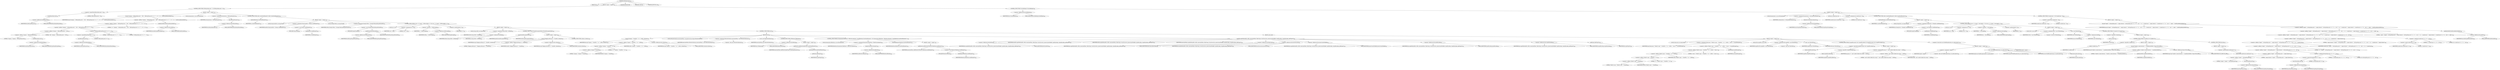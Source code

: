 digraph "doFileOperations" {  
"1443" [label = <(METHOD,doFileOperations)<SUB>612</SUB>> ]
"64" [label = <(PARAM,this)<SUB>612</SUB>> ]
"1444" [label = <(BLOCK,&lt;empty&gt;,&lt;empty&gt;)<SUB>612</SUB>> ]
"1445" [label = <(CONTROL_STRUCTURE,if (fileCopyMap.size() &gt; 0),if (fileCopyMap.size() &gt; 0))<SUB>613</SUB>> ]
"1446" [label = <(&lt;operator&gt;.greaterThan,fileCopyMap.size() &gt; 0)<SUB>613</SUB>> ]
"1447" [label = <(size,fileCopyMap.size())<SUB>613</SUB>> ]
"1448" [label = <(&lt;operator&gt;.fieldAccess,this.fileCopyMap)<SUB>613</SUB>> ]
"1449" [label = <(IDENTIFIER,this,fileCopyMap.size())<SUB>613</SUB>> ]
"1450" [label = <(FIELD_IDENTIFIER,fileCopyMap,fileCopyMap)<SUB>613</SUB>> ]
"1451" [label = <(LITERAL,0,fileCopyMap.size() &gt; 0)<SUB>613</SUB>> ]
"1452" [label = <(BLOCK,&lt;empty&gt;,&lt;empty&gt;)<SUB>613</SUB>> ]
"1453" [label = <(log,log(&quot;Copying &quot; + fileCopyMap.size() + &quot; file&quot; + (fileCopyMap.size() == 1 ? &quot;&quot; : &quot;s&quot;) + &quot; to &quot; + destDir.getAbsolutePath()))<SUB>614</SUB>> ]
"63" [label = <(IDENTIFIER,this,log(&quot;Copying &quot; + fileCopyMap.size() + &quot; file&quot; + (fileCopyMap.size() == 1 ? &quot;&quot; : &quot;s&quot;) + &quot; to &quot; + destDir.getAbsolutePath()))<SUB>614</SUB>> ]
"1454" [label = <(&lt;operator&gt;.addition,&quot;Copying &quot; + fileCopyMap.size() + &quot; file&quot; + (fileCopyMap.size() == 1 ? &quot;&quot; : &quot;s&quot;) + &quot; to &quot; + destDir.getAbsolutePath())<SUB>614</SUB>> ]
"1455" [label = <(&lt;operator&gt;.addition,&quot;Copying &quot; + fileCopyMap.size() + &quot; file&quot; + (fileCopyMap.size() == 1 ? &quot;&quot; : &quot;s&quot;) + &quot; to &quot;)<SUB>614</SUB>> ]
"1456" [label = <(&lt;operator&gt;.addition,&quot;Copying &quot; + fileCopyMap.size() + &quot; file&quot; + (fileCopyMap.size() == 1 ? &quot;&quot; : &quot;s&quot;))<SUB>614</SUB>> ]
"1457" [label = <(&lt;operator&gt;.addition,&quot;Copying &quot; + fileCopyMap.size() + &quot; file&quot;)<SUB>614</SUB>> ]
"1458" [label = <(&lt;operator&gt;.addition,&quot;Copying &quot; + fileCopyMap.size())<SUB>614</SUB>> ]
"1459" [label = <(LITERAL,&quot;Copying &quot;,&quot;Copying &quot; + fileCopyMap.size())<SUB>614</SUB>> ]
"1460" [label = <(size,fileCopyMap.size())<SUB>614</SUB>> ]
"1461" [label = <(&lt;operator&gt;.fieldAccess,this.fileCopyMap)<SUB>614</SUB>> ]
"1462" [label = <(IDENTIFIER,this,fileCopyMap.size())<SUB>614</SUB>> ]
"1463" [label = <(FIELD_IDENTIFIER,fileCopyMap,fileCopyMap)<SUB>614</SUB>> ]
"1464" [label = <(LITERAL,&quot; file&quot;,&quot;Copying &quot; + fileCopyMap.size() + &quot; file&quot;)<SUB>615</SUB>> ]
"1465" [label = <(&lt;operator&gt;.conditional,fileCopyMap.size() == 1 ? &quot;&quot; : &quot;s&quot;)<SUB>615</SUB>> ]
"1466" [label = <(&lt;operator&gt;.equals,fileCopyMap.size() == 1)<SUB>615</SUB>> ]
"1467" [label = <(size,fileCopyMap.size())<SUB>615</SUB>> ]
"1468" [label = <(&lt;operator&gt;.fieldAccess,this.fileCopyMap)<SUB>615</SUB>> ]
"1469" [label = <(IDENTIFIER,this,fileCopyMap.size())<SUB>615</SUB>> ]
"1470" [label = <(FIELD_IDENTIFIER,fileCopyMap,fileCopyMap)<SUB>615</SUB>> ]
"1471" [label = <(LITERAL,1,fileCopyMap.size() == 1)<SUB>615</SUB>> ]
"1472" [label = <(LITERAL,&quot;&quot;,fileCopyMap.size() == 1 ? &quot;&quot; : &quot;s&quot;)<SUB>615</SUB>> ]
"1473" [label = <(LITERAL,&quot;s&quot;,fileCopyMap.size() == 1 ? &quot;&quot; : &quot;s&quot;)<SUB>615</SUB>> ]
"1474" [label = <(LITERAL,&quot; to &quot;,&quot;Copying &quot; + fileCopyMap.size() + &quot; file&quot; + (fileCopyMap.size() == 1 ? &quot;&quot; : &quot;s&quot;) + &quot; to &quot;)<SUB>616</SUB>> ]
"1475" [label = <(getAbsolutePath,destDir.getAbsolutePath())<SUB>616</SUB>> ]
"1476" [label = <(&lt;operator&gt;.fieldAccess,this.destDir)<SUB>616</SUB>> ]
"1477" [label = <(IDENTIFIER,this,destDir.getAbsolutePath())<SUB>616</SUB>> ]
"1478" [label = <(FIELD_IDENTIFIER,destDir,destDir)<SUB>616</SUB>> ]
"1479" [label = <(LOCAL,Enumeration e: java.util.Enumeration)> ]
"1480" [label = <(&lt;operator&gt;.assignment,Enumeration e = fileCopyMap.keys())<SUB>618</SUB>> ]
"1481" [label = <(IDENTIFIER,e,Enumeration e = fileCopyMap.keys())<SUB>618</SUB>> ]
"1482" [label = <(keys,fileCopyMap.keys())<SUB>618</SUB>> ]
"1483" [label = <(&lt;operator&gt;.fieldAccess,this.fileCopyMap)<SUB>618</SUB>> ]
"1484" [label = <(IDENTIFIER,this,fileCopyMap.keys())<SUB>618</SUB>> ]
"1485" [label = <(FIELD_IDENTIFIER,fileCopyMap,fileCopyMap)<SUB>618</SUB>> ]
"1486" [label = <(CONTROL_STRUCTURE,while (e.hasMoreElements()),while (e.hasMoreElements()))<SUB>619</SUB>> ]
"1487" [label = <(hasMoreElements,e.hasMoreElements())<SUB>619</SUB>> ]
"1488" [label = <(IDENTIFIER,e,e.hasMoreElements())<SUB>619</SUB>> ]
"1489" [label = <(BLOCK,&lt;empty&gt;,&lt;empty&gt;)<SUB>619</SUB>> ]
"1490" [label = <(LOCAL,String fromFile: java.lang.String)> ]
"1491" [label = <(&lt;operator&gt;.assignment,String fromFile = (String) e.nextElement())<SUB>620</SUB>> ]
"1492" [label = <(IDENTIFIER,fromFile,String fromFile = (String) e.nextElement())<SUB>620</SUB>> ]
"1493" [label = <(&lt;operator&gt;.cast,(String) e.nextElement())<SUB>620</SUB>> ]
"1494" [label = <(TYPE_REF,String,String)<SUB>620</SUB>> ]
"1495" [label = <(nextElement,e.nextElement())<SUB>620</SUB>> ]
"1496" [label = <(IDENTIFIER,e,e.nextElement())<SUB>620</SUB>> ]
"1497" [label = <(LOCAL,String[] toFiles: java.lang.String[])> ]
"1498" [label = <(&lt;operator&gt;.assignment,String[] toFiles = (String[]) fileCopyMap.get(fromFile))<SUB>621</SUB>> ]
"1499" [label = <(IDENTIFIER,toFiles,String[] toFiles = (String[]) fileCopyMap.get(fromFile))<SUB>621</SUB>> ]
"1500" [label = <(&lt;operator&gt;.cast,(String[]) fileCopyMap.get(fromFile))<SUB>621</SUB>> ]
"1501" [label = <(TYPE_REF,String[],String[])<SUB>621</SUB>> ]
"1502" [label = <(get,fileCopyMap.get(fromFile))<SUB>621</SUB>> ]
"1503" [label = <(&lt;operator&gt;.fieldAccess,this.fileCopyMap)<SUB>621</SUB>> ]
"1504" [label = <(IDENTIFIER,this,fileCopyMap.get(fromFile))<SUB>621</SUB>> ]
"1505" [label = <(FIELD_IDENTIFIER,fileCopyMap,fileCopyMap)<SUB>621</SUB>> ]
"1506" [label = <(IDENTIFIER,fromFile,fileCopyMap.get(fromFile))<SUB>621</SUB>> ]
"1507" [label = <(CONTROL_STRUCTURE,for (int i = 0; Some(i &lt; toFiles.length); i++),for (int i = 0; Some(i &lt; toFiles.length); i++))<SUB>623</SUB>> ]
"1508" [label = <(LOCAL,int i: int)> ]
"1509" [label = <(&lt;operator&gt;.assignment,int i = 0)<SUB>623</SUB>> ]
"1510" [label = <(IDENTIFIER,i,int i = 0)<SUB>623</SUB>> ]
"1511" [label = <(LITERAL,0,int i = 0)<SUB>623</SUB>> ]
"1512" [label = <(&lt;operator&gt;.lessThan,i &lt; toFiles.length)<SUB>623</SUB>> ]
"1513" [label = <(IDENTIFIER,i,i &lt; toFiles.length)<SUB>623</SUB>> ]
"1514" [label = <(&lt;operator&gt;.fieldAccess,toFiles.length)<SUB>623</SUB>> ]
"1515" [label = <(IDENTIFIER,toFiles,i &lt; toFiles.length)<SUB>623</SUB>> ]
"1516" [label = <(FIELD_IDENTIFIER,length,length)<SUB>623</SUB>> ]
"1517" [label = <(&lt;operator&gt;.postIncrement,i++)<SUB>623</SUB>> ]
"1518" [label = <(IDENTIFIER,i,i++)<SUB>623</SUB>> ]
"1519" [label = <(BLOCK,&lt;empty&gt;,&lt;empty&gt;)<SUB>623</SUB>> ]
"1520" [label = <(LOCAL,String toFile: java.lang.String)> ]
"1521" [label = <(&lt;operator&gt;.assignment,String toFile = toFiles[i])<SUB>624</SUB>> ]
"1522" [label = <(IDENTIFIER,toFile,String toFile = toFiles[i])<SUB>624</SUB>> ]
"1523" [label = <(&lt;operator&gt;.indexAccess,toFiles[i])<SUB>624</SUB>> ]
"1524" [label = <(IDENTIFIER,toFiles,String toFile = toFiles[i])<SUB>624</SUB>> ]
"1525" [label = <(IDENTIFIER,i,String toFile = toFiles[i])<SUB>624</SUB>> ]
"1526" [label = <(CONTROL_STRUCTURE,if (fromFile.equals(toFile)),if (fromFile.equals(toFile)))<SUB>626</SUB>> ]
"1527" [label = <(equals,fromFile.equals(toFile))<SUB>626</SUB>> ]
"1528" [label = <(IDENTIFIER,fromFile,fromFile.equals(toFile))<SUB>626</SUB>> ]
"1529" [label = <(IDENTIFIER,toFile,fromFile.equals(toFile))<SUB>626</SUB>> ]
"1530" [label = <(BLOCK,&lt;empty&gt;,&lt;empty&gt;)<SUB>626</SUB>> ]
"1531" [label = <(log,log(&quot;Skipping self-copy of &quot; + fromFile, verbosity))<SUB>627</SUB>> ]
"65" [label = <(IDENTIFIER,this,log(&quot;Skipping self-copy of &quot; + fromFile, verbosity))<SUB>627</SUB>> ]
"1532" [label = <(&lt;operator&gt;.addition,&quot;Skipping self-copy of &quot; + fromFile)<SUB>627</SUB>> ]
"1533" [label = <(LITERAL,&quot;Skipping self-copy of &quot;,&quot;Skipping self-copy of &quot; + fromFile)<SUB>627</SUB>> ]
"1534" [label = <(IDENTIFIER,fromFile,&quot;Skipping self-copy of &quot; + fromFile)<SUB>627</SUB>> ]
"1535" [label = <(&lt;operator&gt;.fieldAccess,this.verbosity)<SUB>627</SUB>> ]
"1536" [label = <(IDENTIFIER,this,log(&quot;Skipping self-copy of &quot; + fromFile, verbosity))<SUB>627</SUB>> ]
"1537" [label = <(FIELD_IDENTIFIER,verbosity,verbosity)<SUB>627</SUB>> ]
"1538" [label = <(CONTROL_STRUCTURE,continue;,continue;)<SUB>628</SUB>> ]
"1539" [label = <(CONTROL_STRUCTURE,try,try)<SUB>631</SUB>> ]
"1540" [label = <(BLOCK,try,try)<SUB>631</SUB>> ]
"1541" [label = <(log,log(&quot;Copying &quot; + fromFile + &quot; to &quot; + toFile, verbosity))<SUB>632</SUB>> ]
"66" [label = <(IDENTIFIER,this,log(&quot;Copying &quot; + fromFile + &quot; to &quot; + toFile, verbosity))<SUB>632</SUB>> ]
"1542" [label = <(&lt;operator&gt;.addition,&quot;Copying &quot; + fromFile + &quot; to &quot; + toFile)<SUB>632</SUB>> ]
"1543" [label = <(&lt;operator&gt;.addition,&quot;Copying &quot; + fromFile + &quot; to &quot;)<SUB>632</SUB>> ]
"1544" [label = <(&lt;operator&gt;.addition,&quot;Copying &quot; + fromFile)<SUB>632</SUB>> ]
"1545" [label = <(LITERAL,&quot;Copying &quot;,&quot;Copying &quot; + fromFile)<SUB>632</SUB>> ]
"1546" [label = <(IDENTIFIER,fromFile,&quot;Copying &quot; + fromFile)<SUB>632</SUB>> ]
"1547" [label = <(LITERAL,&quot; to &quot;,&quot;Copying &quot; + fromFile + &quot; to &quot;)<SUB>632</SUB>> ]
"1548" [label = <(IDENTIFIER,toFile,&quot;Copying &quot; + fromFile + &quot; to &quot; + toFile)<SUB>632</SUB>> ]
"1549" [label = <(&lt;operator&gt;.fieldAccess,this.verbosity)<SUB>632</SUB>> ]
"1550" [label = <(IDENTIFIER,this,log(&quot;Copying &quot; + fromFile + &quot; to &quot; + toFile, verbosity))<SUB>632</SUB>> ]
"1551" [label = <(FIELD_IDENTIFIER,verbosity,verbosity)<SUB>632</SUB>> ]
"68" [label = <(LOCAL,FilterSetCollection executionFilters: org.apache.tools.ant.types.FilterSetCollection)> ]
"1552" [label = <(&lt;operator&gt;.assignment,FilterSetCollection executionFilters = new FilterSetCollection())<SUB>634</SUB>> ]
"1553" [label = <(IDENTIFIER,executionFilters,FilterSetCollection executionFilters = new FilterSetCollection())<SUB>634</SUB>> ]
"1554" [label = <(&lt;operator&gt;.alloc,new FilterSetCollection())<SUB>635</SUB>> ]
"1555" [label = <(&lt;init&gt;,new FilterSetCollection())<SUB>635</SUB>> ]
"67" [label = <(IDENTIFIER,executionFilters,new FilterSetCollection())<SUB>634</SUB>> ]
"1556" [label = <(CONTROL_STRUCTURE,if (filtering),if (filtering))<SUB>636</SUB>> ]
"1557" [label = <(&lt;operator&gt;.fieldAccess,this.filtering)<SUB>636</SUB>> ]
"1558" [label = <(IDENTIFIER,this,if (filtering))<SUB>636</SUB>> ]
"1559" [label = <(FIELD_IDENTIFIER,filtering,filtering)<SUB>636</SUB>> ]
"1560" [label = <(BLOCK,&lt;empty&gt;,&lt;empty&gt;)<SUB>636</SUB>> ]
"1561" [label = <(addFilterSet,addFilterSet(getProject().getGlobalFilterSet()))<SUB>637</SUB>> ]
"1562" [label = <(IDENTIFIER,executionFilters,addFilterSet(getProject().getGlobalFilterSet()))<SUB>637</SUB>> ]
"1563" [label = <(getGlobalFilterSet,getGlobalFilterSet())<SUB>638</SUB>> ]
"1564" [label = <(getProject,getProject())<SUB>638</SUB>> ]
"69" [label = <(IDENTIFIER,this,getProject())<SUB>638</SUB>> ]
"1565" [label = <(CONTROL_STRUCTURE,for (Enumeration filterEnum = filterSets.elements(); Some(filterEnum.hasMoreElements()); ),for (Enumeration filterEnum = filterSets.elements(); Some(filterEnum.hasMoreElements()); ))<SUB>640</SUB>> ]
"1566" [label = <(LOCAL,Enumeration filterEnum: java.util.Enumeration)> ]
"1567" [label = <(&lt;operator&gt;.assignment,Enumeration filterEnum = filterSets.elements())<SUB>640</SUB>> ]
"1568" [label = <(IDENTIFIER,filterEnum,Enumeration filterEnum = filterSets.elements())<SUB>640</SUB>> ]
"1569" [label = <(elements,filterSets.elements())<SUB>640</SUB>> ]
"1570" [label = <(&lt;operator&gt;.fieldAccess,this.filterSets)<SUB>640</SUB>> ]
"1571" [label = <(IDENTIFIER,this,filterSets.elements())<SUB>640</SUB>> ]
"1572" [label = <(FIELD_IDENTIFIER,filterSets,filterSets)<SUB>640</SUB>> ]
"1573" [label = <(hasMoreElements,filterEnum.hasMoreElements())<SUB>641</SUB>> ]
"1574" [label = <(IDENTIFIER,filterEnum,filterEnum.hasMoreElements())<SUB>641</SUB>> ]
"1575" [label = <(BLOCK,&lt;empty&gt;,&lt;empty&gt;)<SUB>641</SUB>> ]
"1576" [label = <(addFilterSet,addFilterSet((FilterSet) filterEnum.nextElement()))<SUB>642</SUB>> ]
"1577" [label = <(IDENTIFIER,executionFilters,addFilterSet((FilterSet) filterEnum.nextElement()))<SUB>642</SUB>> ]
"1578" [label = <(&lt;operator&gt;.cast,(FilterSet) filterEnum.nextElement())<SUB>643</SUB>> ]
"1579" [label = <(TYPE_REF,FilterSet,FilterSet)<SUB>643</SUB>> ]
"1580" [label = <(nextElement,filterEnum.nextElement())<SUB>643</SUB>> ]
"1581" [label = <(IDENTIFIER,filterEnum,filterEnum.nextElement())<SUB>643</SUB>> ]
"1582" [label = <(copyFile,copyFile(fromFile, toFile, executionFilters, filterChains, forceOverwrite, preserveLastModified, inputEncoding, outputEncoding, getProject()))<SUB>645</SUB>> ]
"1583" [label = <(&lt;operator&gt;.fieldAccess,this.fileUtils)<SUB>645</SUB>> ]
"1584" [label = <(IDENTIFIER,this,copyFile(fromFile, toFile, executionFilters, filterChains, forceOverwrite, preserveLastModified, inputEncoding, outputEncoding, getProject()))<SUB>645</SUB>> ]
"1585" [label = <(FIELD_IDENTIFIER,fileUtils,fileUtils)<SUB>645</SUB>> ]
"1586" [label = <(IDENTIFIER,fromFile,copyFile(fromFile, toFile, executionFilters, filterChains, forceOverwrite, preserveLastModified, inputEncoding, outputEncoding, getProject()))<SUB>645</SUB>> ]
"1587" [label = <(IDENTIFIER,toFile,copyFile(fromFile, toFile, executionFilters, filterChains, forceOverwrite, preserveLastModified, inputEncoding, outputEncoding, getProject()))<SUB>645</SUB>> ]
"1588" [label = <(IDENTIFIER,executionFilters,copyFile(fromFile, toFile, executionFilters, filterChains, forceOverwrite, preserveLastModified, inputEncoding, outputEncoding, getProject()))<SUB>645</SUB>> ]
"1589" [label = <(&lt;operator&gt;.fieldAccess,this.filterChains)<SUB>646</SUB>> ]
"1590" [label = <(IDENTIFIER,this,copyFile(fromFile, toFile, executionFilters, filterChains, forceOverwrite, preserveLastModified, inputEncoding, outputEncoding, getProject()))<SUB>646</SUB>> ]
"1591" [label = <(FIELD_IDENTIFIER,filterChains,filterChains)<SUB>646</SUB>> ]
"1592" [label = <(&lt;operator&gt;.fieldAccess,this.forceOverwrite)<SUB>646</SUB>> ]
"1593" [label = <(IDENTIFIER,this,copyFile(fromFile, toFile, executionFilters, filterChains, forceOverwrite, preserveLastModified, inputEncoding, outputEncoding, getProject()))<SUB>646</SUB>> ]
"1594" [label = <(FIELD_IDENTIFIER,forceOverwrite,forceOverwrite)<SUB>646</SUB>> ]
"1595" [label = <(&lt;operator&gt;.fieldAccess,this.preserveLastModified)<SUB>647</SUB>> ]
"1596" [label = <(IDENTIFIER,this,copyFile(fromFile, toFile, executionFilters, filterChains, forceOverwrite, preserveLastModified, inputEncoding, outputEncoding, getProject()))<SUB>647</SUB>> ]
"1597" [label = <(FIELD_IDENTIFIER,preserveLastModified,preserveLastModified)<SUB>647</SUB>> ]
"1598" [label = <(&lt;operator&gt;.fieldAccess,this.inputEncoding)<SUB>647</SUB>> ]
"1599" [label = <(IDENTIFIER,this,copyFile(fromFile, toFile, executionFilters, filterChains, forceOverwrite, preserveLastModified, inputEncoding, outputEncoding, getProject()))<SUB>647</SUB>> ]
"1600" [label = <(FIELD_IDENTIFIER,inputEncoding,inputEncoding)<SUB>647</SUB>> ]
"1601" [label = <(&lt;operator&gt;.fieldAccess,this.outputEncoding)<SUB>648</SUB>> ]
"1602" [label = <(IDENTIFIER,this,copyFile(fromFile, toFile, executionFilters, filterChains, forceOverwrite, preserveLastModified, inputEncoding, outputEncoding, getProject()))<SUB>648</SUB>> ]
"1603" [label = <(FIELD_IDENTIFIER,outputEncoding,outputEncoding)<SUB>648</SUB>> ]
"1604" [label = <(getProject,getProject())<SUB>648</SUB>> ]
"70" [label = <(IDENTIFIER,this,getProject())<SUB>648</SUB>> ]
"1605" [label = <(BLOCK,catch,catch)> ]
"1606" [label = <(BLOCK,&lt;empty&gt;,&lt;empty&gt;)<SUB>649</SUB>> ]
"1607" [label = <(LOCAL,String msg: java.lang.String)> ]
"1608" [label = <(&lt;operator&gt;.assignment,String msg = &quot;Failed to copy &quot; + fromFile + &quot; to &quot; + toFile + &quot; due to &quot; + ioe.getMessage())<SUB>650</SUB>> ]
"1609" [label = <(IDENTIFIER,msg,String msg = &quot;Failed to copy &quot; + fromFile + &quot; to &quot; + toFile + &quot; due to &quot; + ioe.getMessage())<SUB>650</SUB>> ]
"1610" [label = <(&lt;operator&gt;.addition,&quot;Failed to copy &quot; + fromFile + &quot; to &quot; + toFile + &quot; due to &quot; + ioe.getMessage())<SUB>650</SUB>> ]
"1611" [label = <(&lt;operator&gt;.addition,&quot;Failed to copy &quot; + fromFile + &quot; to &quot; + toFile + &quot; due to &quot;)<SUB>650</SUB>> ]
"1612" [label = <(&lt;operator&gt;.addition,&quot;Failed to copy &quot; + fromFile + &quot; to &quot; + toFile)<SUB>650</SUB>> ]
"1613" [label = <(&lt;operator&gt;.addition,&quot;Failed to copy &quot; + fromFile + &quot; to &quot;)<SUB>650</SUB>> ]
"1614" [label = <(&lt;operator&gt;.addition,&quot;Failed to copy &quot; + fromFile)<SUB>650</SUB>> ]
"1615" [label = <(LITERAL,&quot;Failed to copy &quot;,&quot;Failed to copy &quot; + fromFile)<SUB>650</SUB>> ]
"1616" [label = <(IDENTIFIER,fromFile,&quot;Failed to copy &quot; + fromFile)<SUB>650</SUB>> ]
"1617" [label = <(LITERAL,&quot; to &quot;,&quot;Failed to copy &quot; + fromFile + &quot; to &quot;)<SUB>650</SUB>> ]
"1618" [label = <(IDENTIFIER,toFile,&quot;Failed to copy &quot; + fromFile + &quot; to &quot; + toFile)<SUB>650</SUB>> ]
"1619" [label = <(LITERAL,&quot; due to &quot;,&quot;Failed to copy &quot; + fromFile + &quot; to &quot; + toFile + &quot; due to &quot;)<SUB>651</SUB>> ]
"1620" [label = <(getMessage,ioe.getMessage())<SUB>651</SUB>> ]
"1621" [label = <(IDENTIFIER,ioe,ioe.getMessage())<SUB>651</SUB>> ]
"72" [label = <(LOCAL,File targetFile: java.io.File)> ]
"1622" [label = <(&lt;operator&gt;.assignment,File targetFile = new File(toFile))<SUB>652</SUB>> ]
"1623" [label = <(IDENTIFIER,targetFile,File targetFile = new File(toFile))<SUB>652</SUB>> ]
"1624" [label = <(&lt;operator&gt;.alloc,new File(toFile))<SUB>652</SUB>> ]
"1625" [label = <(&lt;init&gt;,new File(toFile))<SUB>652</SUB>> ]
"71" [label = <(IDENTIFIER,targetFile,new File(toFile))<SUB>652</SUB>> ]
"1626" [label = <(IDENTIFIER,toFile,new File(toFile))<SUB>652</SUB>> ]
"1627" [label = <(CONTROL_STRUCTURE,if (targetFile.exists() &amp;&amp; !targetFile.delete()),if (targetFile.exists() &amp;&amp; !targetFile.delete()))<SUB>653</SUB>> ]
"1628" [label = <(&lt;operator&gt;.logicalAnd,targetFile.exists() &amp;&amp; !targetFile.delete())<SUB>653</SUB>> ]
"1629" [label = <(exists,targetFile.exists())<SUB>653</SUB>> ]
"1630" [label = <(IDENTIFIER,targetFile,targetFile.exists())<SUB>653</SUB>> ]
"1631" [label = <(&lt;operator&gt;.logicalNot,!targetFile.delete())<SUB>653</SUB>> ]
"1632" [label = <(delete,targetFile.delete())<SUB>653</SUB>> ]
"1633" [label = <(IDENTIFIER,targetFile,targetFile.delete())<SUB>653</SUB>> ]
"1634" [label = <(BLOCK,&lt;empty&gt;,&lt;empty&gt;)<SUB>653</SUB>> ]
"1635" [label = <(&lt;operator&gt;.assignmentPlus,msg += &quot; and I couldn't delete the corrupt &quot; + toFile)<SUB>654</SUB>> ]
"1636" [label = <(IDENTIFIER,msg,msg += &quot; and I couldn't delete the corrupt &quot; + toFile)<SUB>654</SUB>> ]
"1637" [label = <(&lt;operator&gt;.addition,&quot; and I couldn't delete the corrupt &quot; + toFile)<SUB>654</SUB>> ]
"1638" [label = <(LITERAL,&quot; and I couldn't delete the corrupt &quot;,&quot; and I couldn't delete the corrupt &quot; + toFile)<SUB>654</SUB>> ]
"1639" [label = <(IDENTIFIER,toFile,&quot; and I couldn't delete the corrupt &quot; + toFile)<SUB>654</SUB>> ]
"1640" [label = <(&lt;operator&gt;.throw,throw new BuildException(msg, ioe, getLocation());)<SUB>656</SUB>> ]
"1641" [label = <(BLOCK,&lt;empty&gt;,&lt;empty&gt;)<SUB>656</SUB>> ]
"1642" [label = <(&lt;operator&gt;.assignment,&lt;empty&gt;)> ]
"1643" [label = <(IDENTIFIER,$obj30,&lt;empty&gt;)> ]
"1644" [label = <(&lt;operator&gt;.alloc,new BuildException(msg, ioe, getLocation()))<SUB>656</SUB>> ]
"1645" [label = <(&lt;init&gt;,new BuildException(msg, ioe, getLocation()))<SUB>656</SUB>> ]
"1646" [label = <(IDENTIFIER,$obj30,new BuildException(msg, ioe, getLocation()))> ]
"1647" [label = <(IDENTIFIER,msg,new BuildException(msg, ioe, getLocation()))<SUB>656</SUB>> ]
"1648" [label = <(IDENTIFIER,ioe,new BuildException(msg, ioe, getLocation()))<SUB>656</SUB>> ]
"1649" [label = <(getLocation,getLocation())<SUB>656</SUB>> ]
"73" [label = <(IDENTIFIER,this,getLocation())<SUB>656</SUB>> ]
"1650" [label = <(IDENTIFIER,$obj30,&lt;empty&gt;)> ]
"1651" [label = <(CONTROL_STRUCTURE,if (includeEmpty),if (includeEmpty))<SUB>662</SUB>> ]
"1652" [label = <(&lt;operator&gt;.fieldAccess,this.includeEmpty)<SUB>662</SUB>> ]
"1653" [label = <(IDENTIFIER,this,if (includeEmpty))<SUB>662</SUB>> ]
"1654" [label = <(FIELD_IDENTIFIER,includeEmpty,includeEmpty)<SUB>662</SUB>> ]
"1655" [label = <(BLOCK,&lt;empty&gt;,&lt;empty&gt;)<SUB>662</SUB>> ]
"1656" [label = <(LOCAL,Enumeration e: java.util.Enumeration)> ]
"1657" [label = <(&lt;operator&gt;.assignment,Enumeration e = dirCopyMap.elements())<SUB>663</SUB>> ]
"1658" [label = <(IDENTIFIER,e,Enumeration e = dirCopyMap.elements())<SUB>663</SUB>> ]
"1659" [label = <(elements,dirCopyMap.elements())<SUB>663</SUB>> ]
"1660" [label = <(&lt;operator&gt;.fieldAccess,this.dirCopyMap)<SUB>663</SUB>> ]
"1661" [label = <(IDENTIFIER,this,dirCopyMap.elements())<SUB>663</SUB>> ]
"1662" [label = <(FIELD_IDENTIFIER,dirCopyMap,dirCopyMap)<SUB>663</SUB>> ]
"1663" [label = <(LOCAL,int createCount: int)> ]
"1664" [label = <(&lt;operator&gt;.assignment,int createCount = 0)<SUB>664</SUB>> ]
"1665" [label = <(IDENTIFIER,createCount,int createCount = 0)<SUB>664</SUB>> ]
"1666" [label = <(LITERAL,0,int createCount = 0)<SUB>664</SUB>> ]
"1667" [label = <(CONTROL_STRUCTURE,while (e.hasMoreElements()),while (e.hasMoreElements()))<SUB>665</SUB>> ]
"1668" [label = <(hasMoreElements,e.hasMoreElements())<SUB>665</SUB>> ]
"1669" [label = <(IDENTIFIER,e,e.hasMoreElements())<SUB>665</SUB>> ]
"1670" [label = <(BLOCK,&lt;empty&gt;,&lt;empty&gt;)<SUB>665</SUB>> ]
"1671" [label = <(LOCAL,String[] dirs: java.lang.String[])> ]
"1672" [label = <(&lt;operator&gt;.assignment,String[] dirs = (String[]) e.nextElement())<SUB>666</SUB>> ]
"1673" [label = <(IDENTIFIER,dirs,String[] dirs = (String[]) e.nextElement())<SUB>666</SUB>> ]
"1674" [label = <(&lt;operator&gt;.cast,(String[]) e.nextElement())<SUB>666</SUB>> ]
"1675" [label = <(TYPE_REF,String[],String[])<SUB>666</SUB>> ]
"1676" [label = <(nextElement,e.nextElement())<SUB>666</SUB>> ]
"1677" [label = <(IDENTIFIER,e,e.nextElement())<SUB>666</SUB>> ]
"1678" [label = <(CONTROL_STRUCTURE,for (int i = 0; Some(i &lt; dirs.length); i++),for (int i = 0; Some(i &lt; dirs.length); i++))<SUB>667</SUB>> ]
"1679" [label = <(LOCAL,int i: int)> ]
"1680" [label = <(&lt;operator&gt;.assignment,int i = 0)<SUB>667</SUB>> ]
"1681" [label = <(IDENTIFIER,i,int i = 0)<SUB>667</SUB>> ]
"1682" [label = <(LITERAL,0,int i = 0)<SUB>667</SUB>> ]
"1683" [label = <(&lt;operator&gt;.lessThan,i &lt; dirs.length)<SUB>667</SUB>> ]
"1684" [label = <(IDENTIFIER,i,i &lt; dirs.length)<SUB>667</SUB>> ]
"1685" [label = <(&lt;operator&gt;.fieldAccess,dirs.length)<SUB>667</SUB>> ]
"1686" [label = <(IDENTIFIER,dirs,i &lt; dirs.length)<SUB>667</SUB>> ]
"1687" [label = <(FIELD_IDENTIFIER,length,length)<SUB>667</SUB>> ]
"1688" [label = <(&lt;operator&gt;.postIncrement,i++)<SUB>667</SUB>> ]
"1689" [label = <(IDENTIFIER,i,i++)<SUB>667</SUB>> ]
"1690" [label = <(BLOCK,&lt;empty&gt;,&lt;empty&gt;)<SUB>667</SUB>> ]
"75" [label = <(LOCAL,File d: java.io.File)> ]
"1691" [label = <(&lt;operator&gt;.assignment,File d = new File(dirs[i]))<SUB>668</SUB>> ]
"1692" [label = <(IDENTIFIER,d,File d = new File(dirs[i]))<SUB>668</SUB>> ]
"1693" [label = <(&lt;operator&gt;.alloc,new File(dirs[i]))<SUB>668</SUB>> ]
"1694" [label = <(&lt;init&gt;,new File(dirs[i]))<SUB>668</SUB>> ]
"74" [label = <(IDENTIFIER,d,new File(dirs[i]))<SUB>668</SUB>> ]
"1695" [label = <(&lt;operator&gt;.indexAccess,dirs[i])<SUB>668</SUB>> ]
"1696" [label = <(IDENTIFIER,dirs,new File(dirs[i]))<SUB>668</SUB>> ]
"1697" [label = <(IDENTIFIER,i,new File(dirs[i]))<SUB>668</SUB>> ]
"1698" [label = <(CONTROL_STRUCTURE,if (!d.exists()),if (!d.exists()))<SUB>669</SUB>> ]
"1699" [label = <(&lt;operator&gt;.logicalNot,!d.exists())<SUB>669</SUB>> ]
"1700" [label = <(exists,d.exists())<SUB>669</SUB>> ]
"1701" [label = <(IDENTIFIER,d,d.exists())<SUB>669</SUB>> ]
"1702" [label = <(BLOCK,&lt;empty&gt;,&lt;empty&gt;)<SUB>669</SUB>> ]
"1703" [label = <(CONTROL_STRUCTURE,if (!d.mkdirs()),if (!d.mkdirs()))<SUB>670</SUB>> ]
"1704" [label = <(&lt;operator&gt;.logicalNot,!d.mkdirs())<SUB>670</SUB>> ]
"1705" [label = <(mkdirs,d.mkdirs())<SUB>670</SUB>> ]
"1706" [label = <(IDENTIFIER,d,d.mkdirs())<SUB>670</SUB>> ]
"1707" [label = <(BLOCK,&lt;empty&gt;,&lt;empty&gt;)<SUB>670</SUB>> ]
"1708" [label = <(log,log(&quot;Unable to create directory &quot; + d.getAbsolutePath(), Project.MSG_ERR))<SUB>671</SUB>> ]
"76" [label = <(IDENTIFIER,this,log(&quot;Unable to create directory &quot; + d.getAbsolutePath(), Project.MSG_ERR))<SUB>671</SUB>> ]
"1709" [label = <(&lt;operator&gt;.addition,&quot;Unable to create directory &quot; + d.getAbsolutePath())<SUB>671</SUB>> ]
"1710" [label = <(LITERAL,&quot;Unable to create directory &quot;,&quot;Unable to create directory &quot; + d.getAbsolutePath())<SUB>671</SUB>> ]
"1711" [label = <(getAbsolutePath,d.getAbsolutePath())<SUB>672</SUB>> ]
"1712" [label = <(IDENTIFIER,d,d.getAbsolutePath())<SUB>672</SUB>> ]
"1713" [label = <(&lt;operator&gt;.fieldAccess,Project.MSG_ERR)<SUB>672</SUB>> ]
"1714" [label = <(IDENTIFIER,Project,log(&quot;Unable to create directory &quot; + d.getAbsolutePath(), Project.MSG_ERR))<SUB>672</SUB>> ]
"1715" [label = <(FIELD_IDENTIFIER,MSG_ERR,MSG_ERR)<SUB>672</SUB>> ]
"1716" [label = <(CONTROL_STRUCTURE,else,else)<SUB>673</SUB>> ]
"1717" [label = <(BLOCK,&lt;empty&gt;,&lt;empty&gt;)<SUB>673</SUB>> ]
"1718" [label = <(&lt;operator&gt;.postIncrement,createCount++)<SUB>674</SUB>> ]
"1719" [label = <(IDENTIFIER,createCount,createCount++)<SUB>674</SUB>> ]
"1720" [label = <(CONTROL_STRUCTURE,if (createCount &gt; 0),if (createCount &gt; 0))<SUB>679</SUB>> ]
"1721" [label = <(&lt;operator&gt;.greaterThan,createCount &gt; 0)<SUB>679</SUB>> ]
"1722" [label = <(IDENTIFIER,createCount,createCount &gt; 0)<SUB>679</SUB>> ]
"1723" [label = <(LITERAL,0,createCount &gt; 0)<SUB>679</SUB>> ]
"1724" [label = <(BLOCK,&lt;empty&gt;,&lt;empty&gt;)<SUB>679</SUB>> ]
"1725" [label = <(log,log(&quot;Copied &quot; + dirCopyMap.size() + &quot; empty director&quot; + (dirCopyMap.size() == 1 ? &quot;y&quot; : &quot;ies&quot;) + &quot; to &quot; + createCount + &quot; empty director&quot; + (createCount == 1 ? &quot;y&quot; : &quot;ies&quot;) + &quot; under &quot; + destDir.getAbsolutePath()))<SUB>680</SUB>> ]
"77" [label = <(IDENTIFIER,this,log(&quot;Copied &quot; + dirCopyMap.size() + &quot; empty director&quot; + (dirCopyMap.size() == 1 ? &quot;y&quot; : &quot;ies&quot;) + &quot; to &quot; + createCount + &quot; empty director&quot; + (createCount == 1 ? &quot;y&quot; : &quot;ies&quot;) + &quot; under &quot; + destDir.getAbsolutePath()))<SUB>680</SUB>> ]
"1726" [label = <(&lt;operator&gt;.addition,&quot;Copied &quot; + dirCopyMap.size() + &quot; empty director&quot; + (dirCopyMap.size() == 1 ? &quot;y&quot; : &quot;ies&quot;) + &quot; to &quot; + createCount + &quot; empty director&quot; + (createCount == 1 ? &quot;y&quot; : &quot;ies&quot;) + &quot; under &quot; + destDir.getAbsolutePath())<SUB>680</SUB>> ]
"1727" [label = <(&lt;operator&gt;.addition,&quot;Copied &quot; + dirCopyMap.size() + &quot; empty director&quot; + (dirCopyMap.size() == 1 ? &quot;y&quot; : &quot;ies&quot;) + &quot; to &quot; + createCount + &quot; empty director&quot; + (createCount == 1 ? &quot;y&quot; : &quot;ies&quot;) + &quot; under &quot;)<SUB>680</SUB>> ]
"1728" [label = <(&lt;operator&gt;.addition,&quot;Copied &quot; + dirCopyMap.size() + &quot; empty director&quot; + (dirCopyMap.size() == 1 ? &quot;y&quot; : &quot;ies&quot;) + &quot; to &quot; + createCount + &quot; empty director&quot; + (createCount == 1 ? &quot;y&quot; : &quot;ies&quot;))<SUB>680</SUB>> ]
"1729" [label = <(&lt;operator&gt;.addition,&quot;Copied &quot; + dirCopyMap.size() + &quot; empty director&quot; + (dirCopyMap.size() == 1 ? &quot;y&quot; : &quot;ies&quot;) + &quot; to &quot; + createCount + &quot; empty director&quot;)<SUB>680</SUB>> ]
"1730" [label = <(&lt;operator&gt;.addition,&quot;Copied &quot; + dirCopyMap.size() + &quot; empty director&quot; + (dirCopyMap.size() == 1 ? &quot;y&quot; : &quot;ies&quot;) + &quot; to &quot; + createCount)<SUB>680</SUB>> ]
"1731" [label = <(&lt;operator&gt;.addition,&quot;Copied &quot; + dirCopyMap.size() + &quot; empty director&quot; + (dirCopyMap.size() == 1 ? &quot;y&quot; : &quot;ies&quot;) + &quot; to &quot;)<SUB>680</SUB>> ]
"1732" [label = <(&lt;operator&gt;.addition,&quot;Copied &quot; + dirCopyMap.size() + &quot; empty director&quot; + (dirCopyMap.size() == 1 ? &quot;y&quot; : &quot;ies&quot;))<SUB>680</SUB>> ]
"1733" [label = <(&lt;operator&gt;.addition,&quot;Copied &quot; + dirCopyMap.size() + &quot; empty director&quot;)<SUB>680</SUB>> ]
"1734" [label = <(&lt;operator&gt;.addition,&quot;Copied &quot; + dirCopyMap.size())<SUB>680</SUB>> ]
"1735" [label = <(LITERAL,&quot;Copied &quot;,&quot;Copied &quot; + dirCopyMap.size())<SUB>680</SUB>> ]
"1736" [label = <(size,dirCopyMap.size())<SUB>680</SUB>> ]
"1737" [label = <(&lt;operator&gt;.fieldAccess,this.dirCopyMap)<SUB>680</SUB>> ]
"1738" [label = <(IDENTIFIER,this,dirCopyMap.size())<SUB>680</SUB>> ]
"1739" [label = <(FIELD_IDENTIFIER,dirCopyMap,dirCopyMap)<SUB>680</SUB>> ]
"1740" [label = <(LITERAL,&quot; empty director&quot;,&quot;Copied &quot; + dirCopyMap.size() + &quot; empty director&quot;)<SUB>681</SUB>> ]
"1741" [label = <(&lt;operator&gt;.conditional,dirCopyMap.size() == 1 ? &quot;y&quot; : &quot;ies&quot;)<SUB>682</SUB>> ]
"1742" [label = <(&lt;operator&gt;.equals,dirCopyMap.size() == 1)<SUB>682</SUB>> ]
"1743" [label = <(size,dirCopyMap.size())<SUB>682</SUB>> ]
"1744" [label = <(&lt;operator&gt;.fieldAccess,this.dirCopyMap)<SUB>682</SUB>> ]
"1745" [label = <(IDENTIFIER,this,dirCopyMap.size())<SUB>682</SUB>> ]
"1746" [label = <(FIELD_IDENTIFIER,dirCopyMap,dirCopyMap)<SUB>682</SUB>> ]
"1747" [label = <(LITERAL,1,dirCopyMap.size() == 1)<SUB>682</SUB>> ]
"1748" [label = <(LITERAL,&quot;y&quot;,dirCopyMap.size() == 1 ? &quot;y&quot; : &quot;ies&quot;)<SUB>682</SUB>> ]
"1749" [label = <(LITERAL,&quot;ies&quot;,dirCopyMap.size() == 1 ? &quot;y&quot; : &quot;ies&quot;)<SUB>682</SUB>> ]
"1750" [label = <(LITERAL,&quot; to &quot;,&quot;Copied &quot; + dirCopyMap.size() + &quot; empty director&quot; + (dirCopyMap.size() == 1 ? &quot;y&quot; : &quot;ies&quot;) + &quot; to &quot;)<SUB>683</SUB>> ]
"1751" [label = <(IDENTIFIER,createCount,&quot;Copied &quot; + dirCopyMap.size() + &quot; empty director&quot; + (dirCopyMap.size() == 1 ? &quot;y&quot; : &quot;ies&quot;) + &quot; to &quot; + createCount)<SUB>683</SUB>> ]
"1752" [label = <(LITERAL,&quot; empty director&quot;,&quot;Copied &quot; + dirCopyMap.size() + &quot; empty director&quot; + (dirCopyMap.size() == 1 ? &quot;y&quot; : &quot;ies&quot;) + &quot; to &quot; + createCount + &quot; empty director&quot;)<SUB>684</SUB>> ]
"1753" [label = <(&lt;operator&gt;.conditional,createCount == 1 ? &quot;y&quot; : &quot;ies&quot;)<SUB>685</SUB>> ]
"1754" [label = <(&lt;operator&gt;.equals,createCount == 1)<SUB>685</SUB>> ]
"1755" [label = <(IDENTIFIER,createCount,createCount == 1)<SUB>685</SUB>> ]
"1756" [label = <(LITERAL,1,createCount == 1)<SUB>685</SUB>> ]
"1757" [label = <(LITERAL,&quot;y&quot;,createCount == 1 ? &quot;y&quot; : &quot;ies&quot;)<SUB>685</SUB>> ]
"1758" [label = <(LITERAL,&quot;ies&quot;,createCount == 1 ? &quot;y&quot; : &quot;ies&quot;)<SUB>685</SUB>> ]
"1759" [label = <(LITERAL,&quot; under &quot;,&quot;Copied &quot; + dirCopyMap.size() + &quot; empty director&quot; + (dirCopyMap.size() == 1 ? &quot;y&quot; : &quot;ies&quot;) + &quot; to &quot; + createCount + &quot; empty director&quot; + (createCount == 1 ? &quot;y&quot; : &quot;ies&quot;) + &quot; under &quot;)<SUB>685</SUB>> ]
"1760" [label = <(getAbsolutePath,destDir.getAbsolutePath())<SUB>686</SUB>> ]
"1761" [label = <(&lt;operator&gt;.fieldAccess,this.destDir)<SUB>686</SUB>> ]
"1762" [label = <(IDENTIFIER,this,destDir.getAbsolutePath())<SUB>686</SUB>> ]
"1763" [label = <(FIELD_IDENTIFIER,destDir,destDir)<SUB>686</SUB>> ]
"1764" [label = <(MODIFIER,PROTECTED)> ]
"1765" [label = <(MODIFIER,VIRTUAL)> ]
"1766" [label = <(METHOD_RETURN,void)<SUB>612</SUB>> ]
  "1443" -> "64" 
  "1443" -> "1444" 
  "1443" -> "1764" 
  "1443" -> "1765" 
  "1443" -> "1766" 
  "1444" -> "1445" 
  "1444" -> "1651" 
  "1445" -> "1446" 
  "1445" -> "1452" 
  "1446" -> "1447" 
  "1446" -> "1451" 
  "1447" -> "1448" 
  "1448" -> "1449" 
  "1448" -> "1450" 
  "1452" -> "1453" 
  "1452" -> "1479" 
  "1452" -> "1480" 
  "1452" -> "1486" 
  "1453" -> "63" 
  "1453" -> "1454" 
  "1454" -> "1455" 
  "1454" -> "1475" 
  "1455" -> "1456" 
  "1455" -> "1474" 
  "1456" -> "1457" 
  "1456" -> "1465" 
  "1457" -> "1458" 
  "1457" -> "1464" 
  "1458" -> "1459" 
  "1458" -> "1460" 
  "1460" -> "1461" 
  "1461" -> "1462" 
  "1461" -> "1463" 
  "1465" -> "1466" 
  "1465" -> "1472" 
  "1465" -> "1473" 
  "1466" -> "1467" 
  "1466" -> "1471" 
  "1467" -> "1468" 
  "1468" -> "1469" 
  "1468" -> "1470" 
  "1475" -> "1476" 
  "1476" -> "1477" 
  "1476" -> "1478" 
  "1480" -> "1481" 
  "1480" -> "1482" 
  "1482" -> "1483" 
  "1483" -> "1484" 
  "1483" -> "1485" 
  "1486" -> "1487" 
  "1486" -> "1489" 
  "1487" -> "1488" 
  "1489" -> "1490" 
  "1489" -> "1491" 
  "1489" -> "1497" 
  "1489" -> "1498" 
  "1489" -> "1507" 
  "1491" -> "1492" 
  "1491" -> "1493" 
  "1493" -> "1494" 
  "1493" -> "1495" 
  "1495" -> "1496" 
  "1498" -> "1499" 
  "1498" -> "1500" 
  "1500" -> "1501" 
  "1500" -> "1502" 
  "1502" -> "1503" 
  "1502" -> "1506" 
  "1503" -> "1504" 
  "1503" -> "1505" 
  "1507" -> "1508" 
  "1507" -> "1509" 
  "1507" -> "1512" 
  "1507" -> "1517" 
  "1507" -> "1519" 
  "1509" -> "1510" 
  "1509" -> "1511" 
  "1512" -> "1513" 
  "1512" -> "1514" 
  "1514" -> "1515" 
  "1514" -> "1516" 
  "1517" -> "1518" 
  "1519" -> "1520" 
  "1519" -> "1521" 
  "1519" -> "1526" 
  "1519" -> "1539" 
  "1521" -> "1522" 
  "1521" -> "1523" 
  "1523" -> "1524" 
  "1523" -> "1525" 
  "1526" -> "1527" 
  "1526" -> "1530" 
  "1527" -> "1528" 
  "1527" -> "1529" 
  "1530" -> "1531" 
  "1530" -> "1538" 
  "1531" -> "65" 
  "1531" -> "1532" 
  "1531" -> "1535" 
  "1532" -> "1533" 
  "1532" -> "1534" 
  "1535" -> "1536" 
  "1535" -> "1537" 
  "1539" -> "1540" 
  "1539" -> "1605" 
  "1540" -> "1541" 
  "1540" -> "68" 
  "1540" -> "1552" 
  "1540" -> "1555" 
  "1540" -> "1556" 
  "1540" -> "1565" 
  "1540" -> "1582" 
  "1541" -> "66" 
  "1541" -> "1542" 
  "1541" -> "1549" 
  "1542" -> "1543" 
  "1542" -> "1548" 
  "1543" -> "1544" 
  "1543" -> "1547" 
  "1544" -> "1545" 
  "1544" -> "1546" 
  "1549" -> "1550" 
  "1549" -> "1551" 
  "1552" -> "1553" 
  "1552" -> "1554" 
  "1555" -> "67" 
  "1556" -> "1557" 
  "1556" -> "1560" 
  "1557" -> "1558" 
  "1557" -> "1559" 
  "1560" -> "1561" 
  "1561" -> "1562" 
  "1561" -> "1563" 
  "1563" -> "1564" 
  "1564" -> "69" 
  "1565" -> "1566" 
  "1565" -> "1567" 
  "1565" -> "1573" 
  "1565" -> "1575" 
  "1567" -> "1568" 
  "1567" -> "1569" 
  "1569" -> "1570" 
  "1570" -> "1571" 
  "1570" -> "1572" 
  "1573" -> "1574" 
  "1575" -> "1576" 
  "1576" -> "1577" 
  "1576" -> "1578" 
  "1578" -> "1579" 
  "1578" -> "1580" 
  "1580" -> "1581" 
  "1582" -> "1583" 
  "1582" -> "1586" 
  "1582" -> "1587" 
  "1582" -> "1588" 
  "1582" -> "1589" 
  "1582" -> "1592" 
  "1582" -> "1595" 
  "1582" -> "1598" 
  "1582" -> "1601" 
  "1582" -> "1604" 
  "1583" -> "1584" 
  "1583" -> "1585" 
  "1589" -> "1590" 
  "1589" -> "1591" 
  "1592" -> "1593" 
  "1592" -> "1594" 
  "1595" -> "1596" 
  "1595" -> "1597" 
  "1598" -> "1599" 
  "1598" -> "1600" 
  "1601" -> "1602" 
  "1601" -> "1603" 
  "1604" -> "70" 
  "1605" -> "1606" 
  "1606" -> "1607" 
  "1606" -> "1608" 
  "1606" -> "72" 
  "1606" -> "1622" 
  "1606" -> "1625" 
  "1606" -> "1627" 
  "1606" -> "1640" 
  "1608" -> "1609" 
  "1608" -> "1610" 
  "1610" -> "1611" 
  "1610" -> "1620" 
  "1611" -> "1612" 
  "1611" -> "1619" 
  "1612" -> "1613" 
  "1612" -> "1618" 
  "1613" -> "1614" 
  "1613" -> "1617" 
  "1614" -> "1615" 
  "1614" -> "1616" 
  "1620" -> "1621" 
  "1622" -> "1623" 
  "1622" -> "1624" 
  "1625" -> "71" 
  "1625" -> "1626" 
  "1627" -> "1628" 
  "1627" -> "1634" 
  "1628" -> "1629" 
  "1628" -> "1631" 
  "1629" -> "1630" 
  "1631" -> "1632" 
  "1632" -> "1633" 
  "1634" -> "1635" 
  "1635" -> "1636" 
  "1635" -> "1637" 
  "1637" -> "1638" 
  "1637" -> "1639" 
  "1640" -> "1641" 
  "1641" -> "1642" 
  "1641" -> "1645" 
  "1641" -> "1650" 
  "1642" -> "1643" 
  "1642" -> "1644" 
  "1645" -> "1646" 
  "1645" -> "1647" 
  "1645" -> "1648" 
  "1645" -> "1649" 
  "1649" -> "73" 
  "1651" -> "1652" 
  "1651" -> "1655" 
  "1652" -> "1653" 
  "1652" -> "1654" 
  "1655" -> "1656" 
  "1655" -> "1657" 
  "1655" -> "1663" 
  "1655" -> "1664" 
  "1655" -> "1667" 
  "1655" -> "1720" 
  "1657" -> "1658" 
  "1657" -> "1659" 
  "1659" -> "1660" 
  "1660" -> "1661" 
  "1660" -> "1662" 
  "1664" -> "1665" 
  "1664" -> "1666" 
  "1667" -> "1668" 
  "1667" -> "1670" 
  "1668" -> "1669" 
  "1670" -> "1671" 
  "1670" -> "1672" 
  "1670" -> "1678" 
  "1672" -> "1673" 
  "1672" -> "1674" 
  "1674" -> "1675" 
  "1674" -> "1676" 
  "1676" -> "1677" 
  "1678" -> "1679" 
  "1678" -> "1680" 
  "1678" -> "1683" 
  "1678" -> "1688" 
  "1678" -> "1690" 
  "1680" -> "1681" 
  "1680" -> "1682" 
  "1683" -> "1684" 
  "1683" -> "1685" 
  "1685" -> "1686" 
  "1685" -> "1687" 
  "1688" -> "1689" 
  "1690" -> "75" 
  "1690" -> "1691" 
  "1690" -> "1694" 
  "1690" -> "1698" 
  "1691" -> "1692" 
  "1691" -> "1693" 
  "1694" -> "74" 
  "1694" -> "1695" 
  "1695" -> "1696" 
  "1695" -> "1697" 
  "1698" -> "1699" 
  "1698" -> "1702" 
  "1699" -> "1700" 
  "1700" -> "1701" 
  "1702" -> "1703" 
  "1703" -> "1704" 
  "1703" -> "1707" 
  "1703" -> "1716" 
  "1704" -> "1705" 
  "1705" -> "1706" 
  "1707" -> "1708" 
  "1708" -> "76" 
  "1708" -> "1709" 
  "1708" -> "1713" 
  "1709" -> "1710" 
  "1709" -> "1711" 
  "1711" -> "1712" 
  "1713" -> "1714" 
  "1713" -> "1715" 
  "1716" -> "1717" 
  "1717" -> "1718" 
  "1718" -> "1719" 
  "1720" -> "1721" 
  "1720" -> "1724" 
  "1721" -> "1722" 
  "1721" -> "1723" 
  "1724" -> "1725" 
  "1725" -> "77" 
  "1725" -> "1726" 
  "1726" -> "1727" 
  "1726" -> "1760" 
  "1727" -> "1728" 
  "1727" -> "1759" 
  "1728" -> "1729" 
  "1728" -> "1753" 
  "1729" -> "1730" 
  "1729" -> "1752" 
  "1730" -> "1731" 
  "1730" -> "1751" 
  "1731" -> "1732" 
  "1731" -> "1750" 
  "1732" -> "1733" 
  "1732" -> "1741" 
  "1733" -> "1734" 
  "1733" -> "1740" 
  "1734" -> "1735" 
  "1734" -> "1736" 
  "1736" -> "1737" 
  "1737" -> "1738" 
  "1737" -> "1739" 
  "1741" -> "1742" 
  "1741" -> "1748" 
  "1741" -> "1749" 
  "1742" -> "1743" 
  "1742" -> "1747" 
  "1743" -> "1744" 
  "1744" -> "1745" 
  "1744" -> "1746" 
  "1753" -> "1754" 
  "1753" -> "1757" 
  "1753" -> "1758" 
  "1754" -> "1755" 
  "1754" -> "1756" 
  "1760" -> "1761" 
  "1761" -> "1762" 
  "1761" -> "1763" 
}
